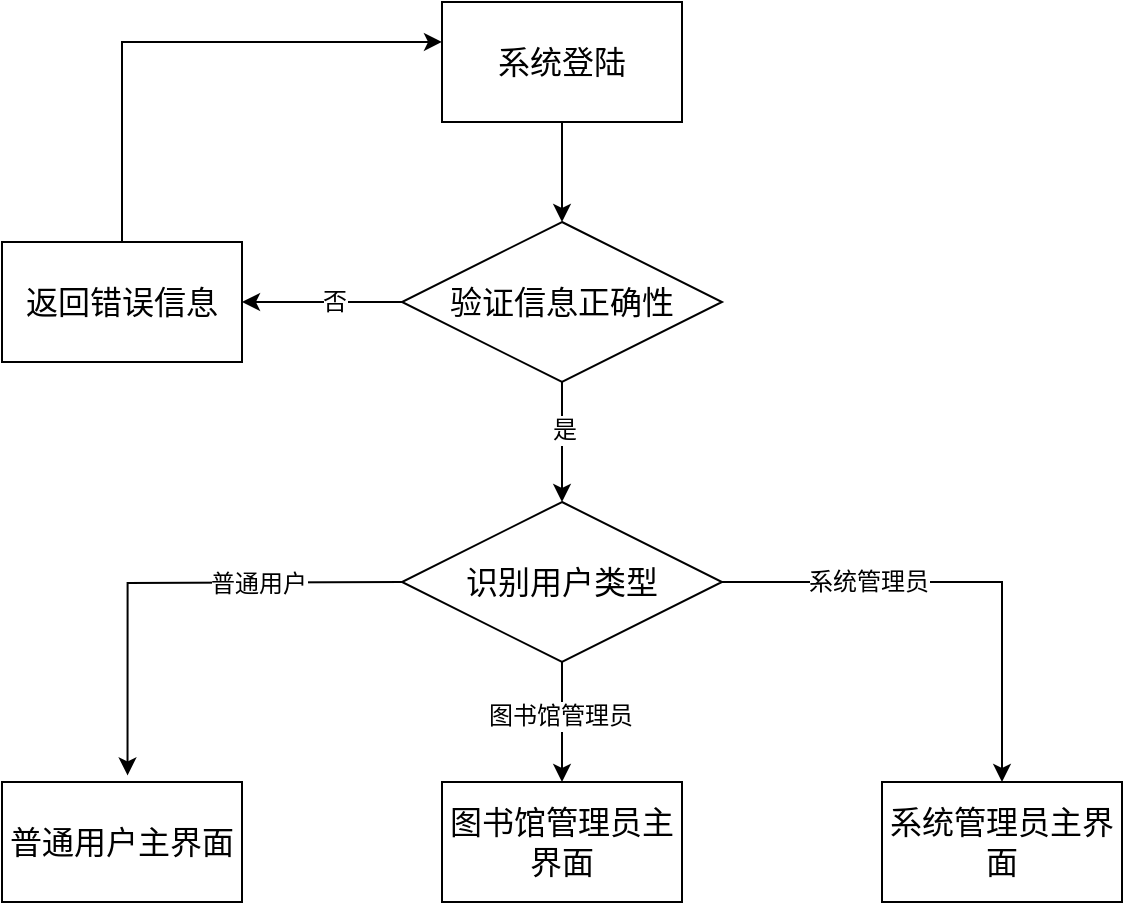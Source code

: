 <mxfile version="24.4.9" type="github">
  <diagram name="第 1 页" id="JOFmdDjUoj3oeklZM15o">
    <mxGraphModel dx="1434" dy="790" grid="1" gridSize="10" guides="1" tooltips="1" connect="1" arrows="1" fold="1" page="1" pageScale="1" pageWidth="827" pageHeight="1169" math="0" shadow="0">
      <root>
        <mxCell id="0" />
        <mxCell id="1" parent="0" />
        <mxCell id="ZKubR5JttQIZ2X8n6Gh2-9" value="" style="edgeStyle=orthogonalEdgeStyle;rounded=0;orthogonalLoop=1;jettySize=auto;html=1;fontSize=14;fontFamily=Times New Roman;" parent="1" source="ZKubR5JttQIZ2X8n6Gh2-1" target="ZKubR5JttQIZ2X8n6Gh2-3" edge="1">
          <mxGeometry relative="1" as="geometry" />
        </mxCell>
        <mxCell id="ZKubR5JttQIZ2X8n6Gh2-1" value="系统登陆" style="rounded=0;whiteSpace=wrap;html=1;fontSize=16;fontFamily=Times New Roman;" parent="1" vertex="1">
          <mxGeometry x="340" y="180" width="120" height="60" as="geometry" />
        </mxCell>
        <mxCell id="ZKubR5JttQIZ2X8n6Gh2-2" value="返回错误信息" style="rounded=0;whiteSpace=wrap;html=1;fontSize=16;fontFamily=Times New Roman;" parent="1" vertex="1">
          <mxGeometry x="120" y="300" width="120" height="60" as="geometry" />
        </mxCell>
        <mxCell id="ZKubR5JttQIZ2X8n6Gh2-10" value="" style="edgeStyle=orthogonalEdgeStyle;rounded=0;orthogonalLoop=1;jettySize=auto;html=1;fontSize=14;fontFamily=Times New Roman;" parent="1" source="ZKubR5JttQIZ2X8n6Gh2-3" target="ZKubR5JttQIZ2X8n6Gh2-4" edge="1">
          <mxGeometry relative="1" as="geometry" />
        </mxCell>
        <mxCell id="ZKubR5JttQIZ2X8n6Gh2-18" value="是" style="edgeLabel;html=1;align=center;verticalAlign=middle;resizable=0;points=[];fontSize=12;fontFamily=Times New Roman;" parent="ZKubR5JttQIZ2X8n6Gh2-10" vertex="1" connectable="0">
          <mxGeometry x="-0.211" y="1" relative="1" as="geometry">
            <mxPoint as="offset" />
          </mxGeometry>
        </mxCell>
        <mxCell id="ZKubR5JttQIZ2X8n6Gh2-15" value="" style="edgeStyle=orthogonalEdgeStyle;rounded=0;orthogonalLoop=1;jettySize=auto;html=1;fontSize=14;fontFamily=Times New Roman;" parent="1" source="ZKubR5JttQIZ2X8n6Gh2-3" target="ZKubR5JttQIZ2X8n6Gh2-2" edge="1">
          <mxGeometry relative="1" as="geometry" />
        </mxCell>
        <mxCell id="ZKubR5JttQIZ2X8n6Gh2-17" value="否" style="edgeLabel;html=1;align=center;verticalAlign=middle;resizable=0;points=[];fontSize=12;fontFamily=Times New Roman;" parent="ZKubR5JttQIZ2X8n6Gh2-15" vertex="1" connectable="0">
          <mxGeometry x="-0.15" relative="1" as="geometry">
            <mxPoint as="offset" />
          </mxGeometry>
        </mxCell>
        <mxCell id="ZKubR5JttQIZ2X8n6Gh2-3" value="验证信息正确性" style="rhombus;whiteSpace=wrap;html=1;fontSize=16;fontFamily=Times New Roman;" parent="1" vertex="1">
          <mxGeometry x="320" y="290" width="160" height="80" as="geometry" />
        </mxCell>
        <mxCell id="ZKubR5JttQIZ2X8n6Gh2-11" value="" style="edgeStyle=orthogonalEdgeStyle;rounded=0;orthogonalLoop=1;jettySize=auto;html=1;fontSize=14;fontFamily=Times New Roman;" parent="1" source="ZKubR5JttQIZ2X8n6Gh2-4" target="ZKubR5JttQIZ2X8n6Gh2-7" edge="1">
          <mxGeometry relative="1" as="geometry" />
        </mxCell>
        <mxCell id="ZKubR5JttQIZ2X8n6Gh2-20" value="图书馆管理员" style="edgeLabel;html=1;align=center;verticalAlign=middle;resizable=0;points=[];fontSize=12;fontFamily=Times New Roman;" parent="ZKubR5JttQIZ2X8n6Gh2-11" vertex="1" connectable="0">
          <mxGeometry x="-0.097" y="-1" relative="1" as="geometry">
            <mxPoint as="offset" />
          </mxGeometry>
        </mxCell>
        <mxCell id="ZKubR5JttQIZ2X8n6Gh2-12" value="" style="edgeStyle=orthogonalEdgeStyle;rounded=0;orthogonalLoop=1;jettySize=auto;html=1;exitX=0.5;exitY=1;exitDx=0;exitDy=0;entryX=0.523;entryY=-0.055;entryDx=0;entryDy=0;entryPerimeter=0;fontSize=14;fontFamily=Times New Roman;" parent="1" target="ZKubR5JttQIZ2X8n6Gh2-6" edge="1">
          <mxGeometry relative="1" as="geometry">
            <mxPoint x="319.97" y="470" as="sourcePoint" />
            <mxPoint x="99.97" y="530" as="targetPoint" />
          </mxGeometry>
        </mxCell>
        <mxCell id="ZKubR5JttQIZ2X8n6Gh2-19" value="普通用户" style="edgeLabel;html=1;align=center;verticalAlign=middle;resizable=0;points=[];fontSize=12;fontFamily=Times New Roman;" parent="ZKubR5JttQIZ2X8n6Gh2-12" vertex="1" connectable="0">
          <mxGeometry x="-0.377" relative="1" as="geometry">
            <mxPoint as="offset" />
          </mxGeometry>
        </mxCell>
        <mxCell id="ZKubR5JttQIZ2X8n6Gh2-14" value="" style="edgeStyle=orthogonalEdgeStyle;rounded=0;orthogonalLoop=1;jettySize=auto;html=1;exitX=1;exitY=0.5;exitDx=0;exitDy=0;fontSize=14;fontFamily=Times New Roman;" parent="1" source="ZKubR5JttQIZ2X8n6Gh2-4" target="ZKubR5JttQIZ2X8n6Gh2-8" edge="1">
          <mxGeometry relative="1" as="geometry">
            <mxPoint x="400" y="540" as="sourcePoint" />
          </mxGeometry>
        </mxCell>
        <mxCell id="ZKubR5JttQIZ2X8n6Gh2-21" value="系统管理员" style="edgeLabel;html=1;align=center;verticalAlign=middle;resizable=0;points=[];fontSize=12;fontFamily=Times New Roman;" parent="ZKubR5JttQIZ2X8n6Gh2-14" vertex="1" connectable="0">
          <mxGeometry x="-0.397" relative="1" as="geometry">
            <mxPoint as="offset" />
          </mxGeometry>
        </mxCell>
        <mxCell id="ZKubR5JttQIZ2X8n6Gh2-4" value="识别用户类型" style="rhombus;whiteSpace=wrap;html=1;fontSize=16;fontFamily=Times New Roman;" parent="1" vertex="1">
          <mxGeometry x="320" y="430" width="160" height="80" as="geometry" />
        </mxCell>
        <mxCell id="ZKubR5JttQIZ2X8n6Gh2-6" value="普通用户主界面" style="whiteSpace=wrap;html=1;fontSize=16;fontFamily=Times New Roman;" parent="1" vertex="1">
          <mxGeometry x="120" y="570" width="120" height="60" as="geometry" />
        </mxCell>
        <mxCell id="ZKubR5JttQIZ2X8n6Gh2-7" value="图书馆管理员主界面" style="whiteSpace=wrap;html=1;fontSize=16;fontFamily=Times New Roman;" parent="1" vertex="1">
          <mxGeometry x="340" y="570" width="120" height="60" as="geometry" />
        </mxCell>
        <mxCell id="ZKubR5JttQIZ2X8n6Gh2-8" value="系统管理员主界面" style="whiteSpace=wrap;html=1;fontSize=16;fontFamily=Times New Roman;" parent="1" vertex="1">
          <mxGeometry x="560" y="570" width="120" height="60" as="geometry" />
        </mxCell>
        <mxCell id="ZKubR5JttQIZ2X8n6Gh2-16" value="" style="edgeStyle=orthogonalEdgeStyle;rounded=0;orthogonalLoop=1;jettySize=auto;html=1;entryX=0;entryY=0.333;entryDx=0;entryDy=0;entryPerimeter=0;exitX=0.5;exitY=0;exitDx=0;exitDy=0;fontSize=14;fontFamily=Times New Roman;" parent="1" source="ZKubR5JttQIZ2X8n6Gh2-2" target="ZKubR5JttQIZ2X8n6Gh2-1" edge="1">
          <mxGeometry relative="1" as="geometry" />
        </mxCell>
      </root>
    </mxGraphModel>
  </diagram>
</mxfile>
